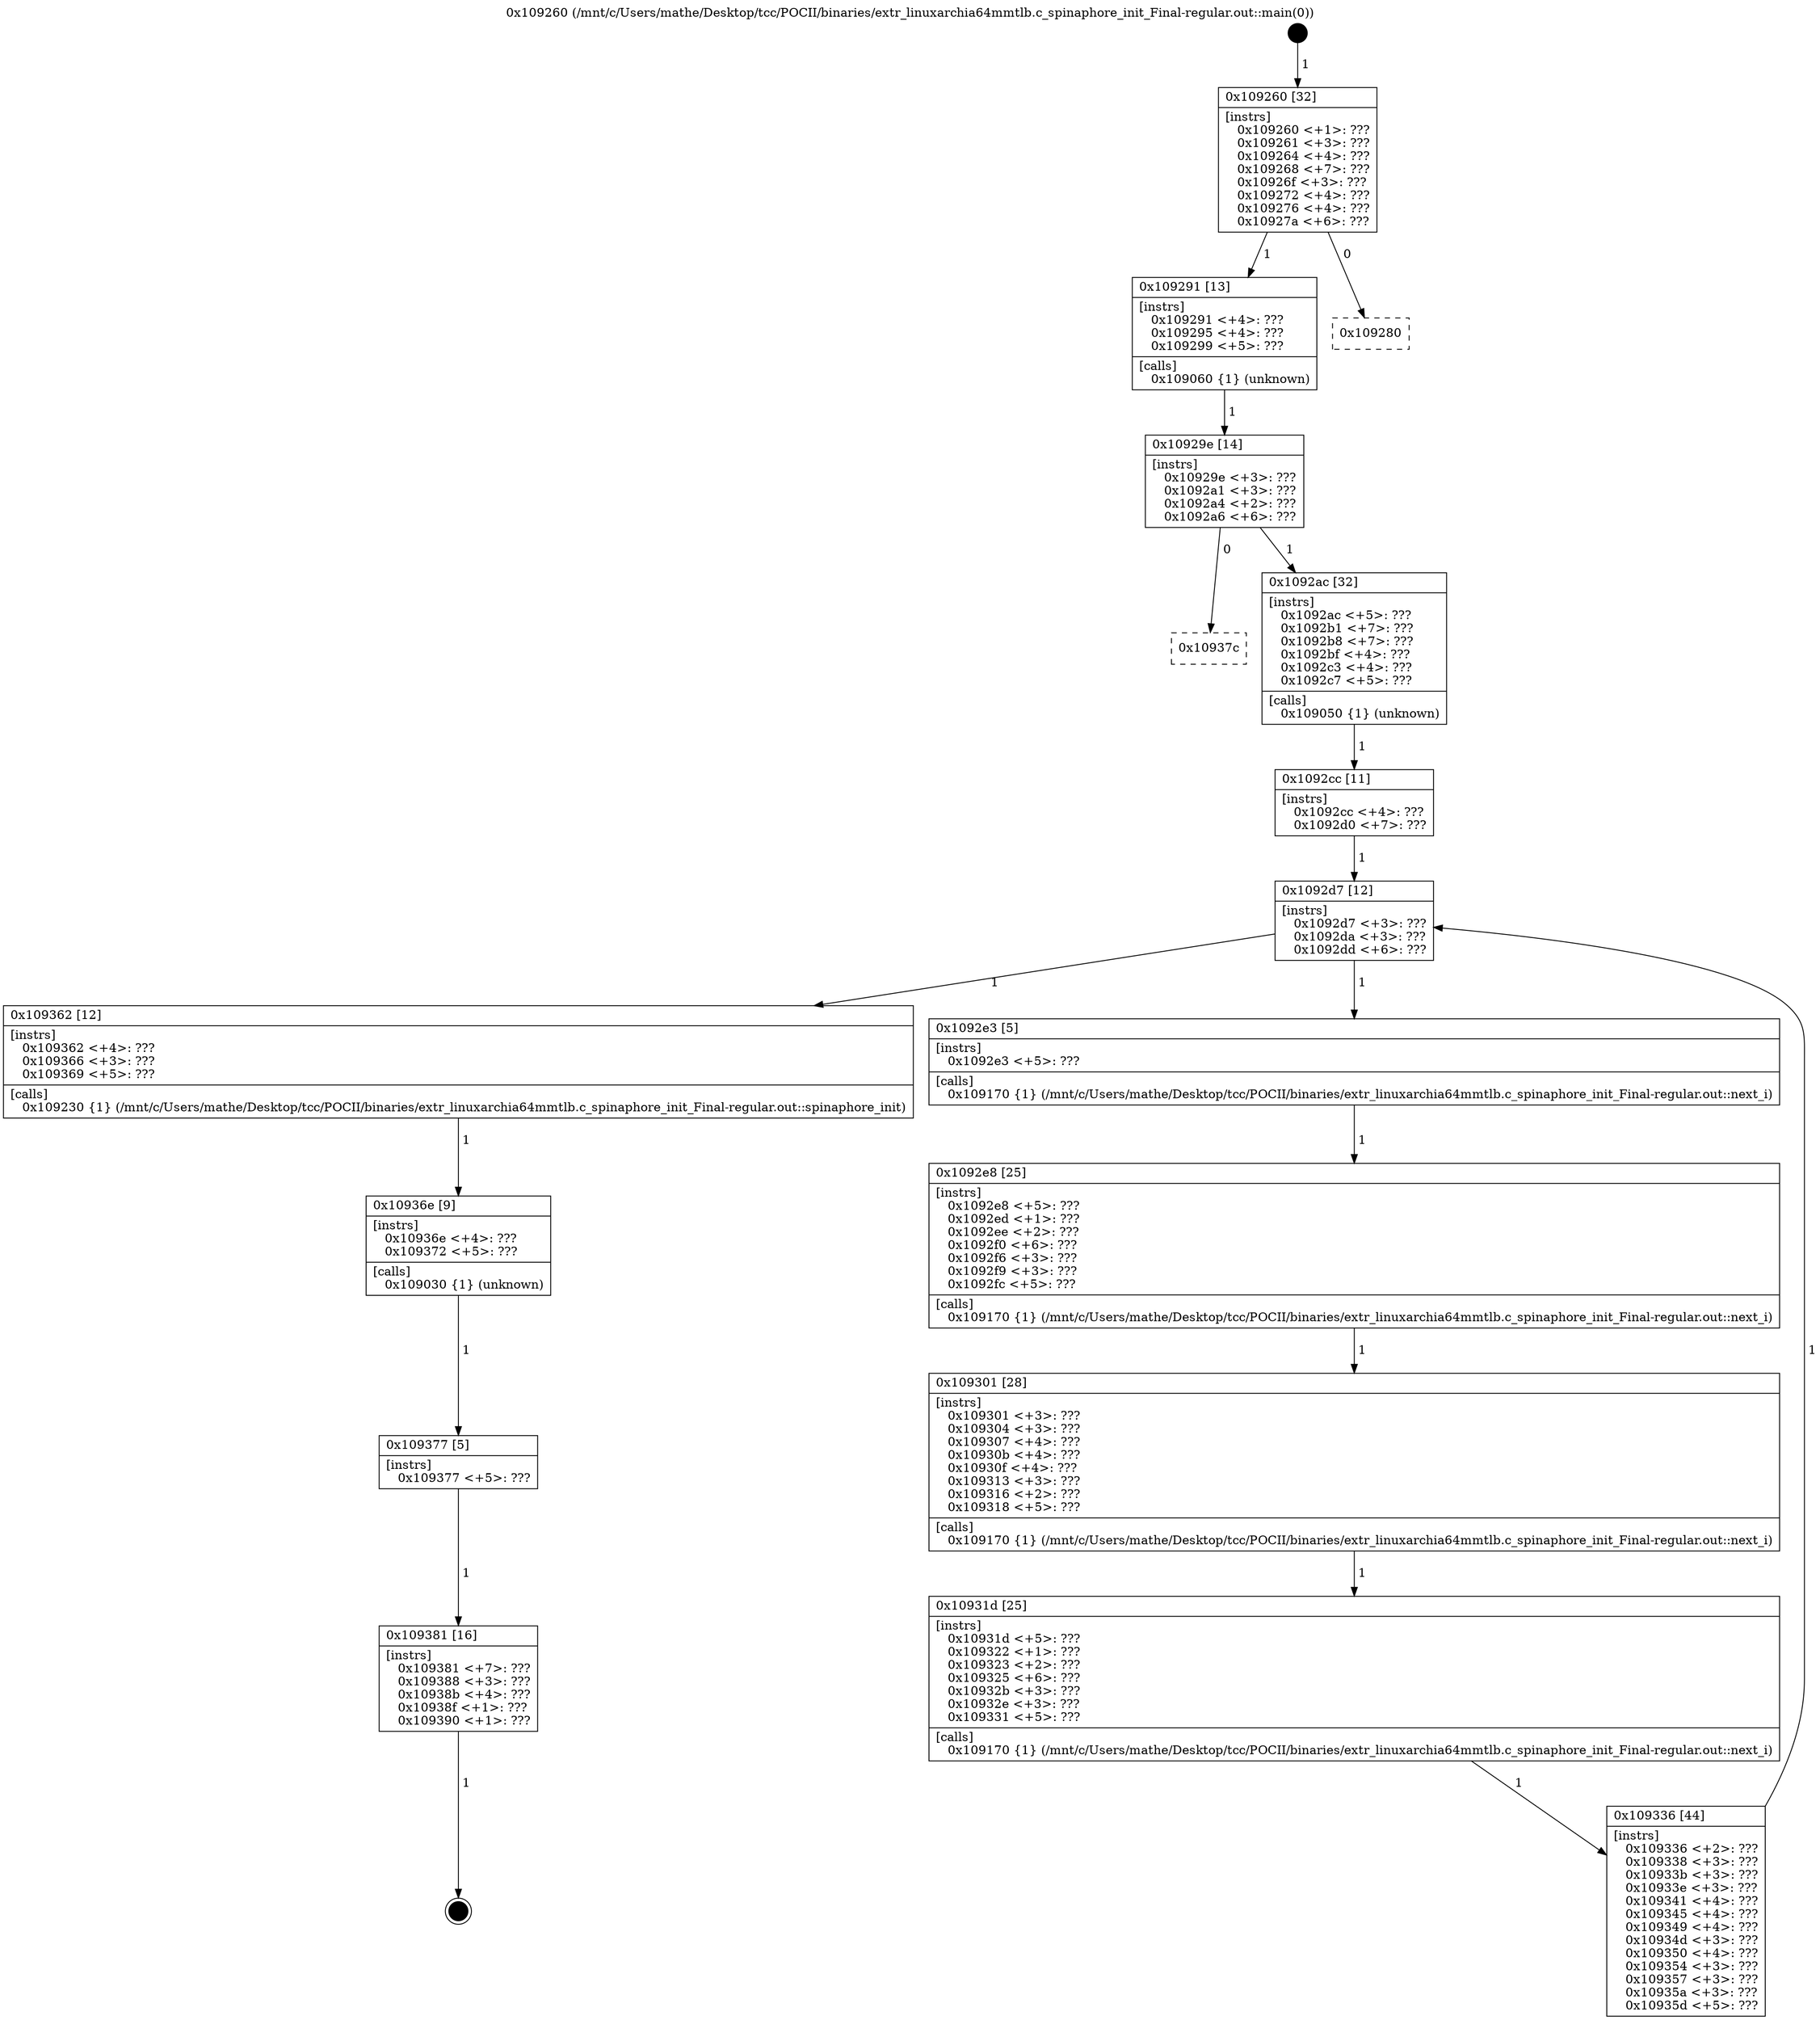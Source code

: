 digraph "0x109260" {
  label = "0x109260 (/mnt/c/Users/mathe/Desktop/tcc/POCII/binaries/extr_linuxarchia64mmtlb.c_spinaphore_init_Final-regular.out::main(0))"
  labelloc = "t"
  node[shape=record]

  Entry [label="",width=0.3,height=0.3,shape=circle,fillcolor=black,style=filled]
  "0x109260" [label="{
     0x109260 [32]\l
     | [instrs]\l
     &nbsp;&nbsp;0x109260 \<+1\>: ???\l
     &nbsp;&nbsp;0x109261 \<+3\>: ???\l
     &nbsp;&nbsp;0x109264 \<+4\>: ???\l
     &nbsp;&nbsp;0x109268 \<+7\>: ???\l
     &nbsp;&nbsp;0x10926f \<+3\>: ???\l
     &nbsp;&nbsp;0x109272 \<+4\>: ???\l
     &nbsp;&nbsp;0x109276 \<+4\>: ???\l
     &nbsp;&nbsp;0x10927a \<+6\>: ???\l
  }"]
  "0x109291" [label="{
     0x109291 [13]\l
     | [instrs]\l
     &nbsp;&nbsp;0x109291 \<+4\>: ???\l
     &nbsp;&nbsp;0x109295 \<+4\>: ???\l
     &nbsp;&nbsp;0x109299 \<+5\>: ???\l
     | [calls]\l
     &nbsp;&nbsp;0x109060 \{1\} (unknown)\l
  }"]
  "0x109280" [label="{
     0x109280\l
  }", style=dashed]
  "0x10929e" [label="{
     0x10929e [14]\l
     | [instrs]\l
     &nbsp;&nbsp;0x10929e \<+3\>: ???\l
     &nbsp;&nbsp;0x1092a1 \<+3\>: ???\l
     &nbsp;&nbsp;0x1092a4 \<+2\>: ???\l
     &nbsp;&nbsp;0x1092a6 \<+6\>: ???\l
  }"]
  "0x10937c" [label="{
     0x10937c\l
  }", style=dashed]
  "0x1092ac" [label="{
     0x1092ac [32]\l
     | [instrs]\l
     &nbsp;&nbsp;0x1092ac \<+5\>: ???\l
     &nbsp;&nbsp;0x1092b1 \<+7\>: ???\l
     &nbsp;&nbsp;0x1092b8 \<+7\>: ???\l
     &nbsp;&nbsp;0x1092bf \<+4\>: ???\l
     &nbsp;&nbsp;0x1092c3 \<+4\>: ???\l
     &nbsp;&nbsp;0x1092c7 \<+5\>: ???\l
     | [calls]\l
     &nbsp;&nbsp;0x109050 \{1\} (unknown)\l
  }"]
  Exit [label="",width=0.3,height=0.3,shape=circle,fillcolor=black,style=filled,peripheries=2]
  "0x1092d7" [label="{
     0x1092d7 [12]\l
     | [instrs]\l
     &nbsp;&nbsp;0x1092d7 \<+3\>: ???\l
     &nbsp;&nbsp;0x1092da \<+3\>: ???\l
     &nbsp;&nbsp;0x1092dd \<+6\>: ???\l
  }"]
  "0x109362" [label="{
     0x109362 [12]\l
     | [instrs]\l
     &nbsp;&nbsp;0x109362 \<+4\>: ???\l
     &nbsp;&nbsp;0x109366 \<+3\>: ???\l
     &nbsp;&nbsp;0x109369 \<+5\>: ???\l
     | [calls]\l
     &nbsp;&nbsp;0x109230 \{1\} (/mnt/c/Users/mathe/Desktop/tcc/POCII/binaries/extr_linuxarchia64mmtlb.c_spinaphore_init_Final-regular.out::spinaphore_init)\l
  }"]
  "0x1092e3" [label="{
     0x1092e3 [5]\l
     | [instrs]\l
     &nbsp;&nbsp;0x1092e3 \<+5\>: ???\l
     | [calls]\l
     &nbsp;&nbsp;0x109170 \{1\} (/mnt/c/Users/mathe/Desktop/tcc/POCII/binaries/extr_linuxarchia64mmtlb.c_spinaphore_init_Final-regular.out::next_i)\l
  }"]
  "0x1092e8" [label="{
     0x1092e8 [25]\l
     | [instrs]\l
     &nbsp;&nbsp;0x1092e8 \<+5\>: ???\l
     &nbsp;&nbsp;0x1092ed \<+1\>: ???\l
     &nbsp;&nbsp;0x1092ee \<+2\>: ???\l
     &nbsp;&nbsp;0x1092f0 \<+6\>: ???\l
     &nbsp;&nbsp;0x1092f6 \<+3\>: ???\l
     &nbsp;&nbsp;0x1092f9 \<+3\>: ???\l
     &nbsp;&nbsp;0x1092fc \<+5\>: ???\l
     | [calls]\l
     &nbsp;&nbsp;0x109170 \{1\} (/mnt/c/Users/mathe/Desktop/tcc/POCII/binaries/extr_linuxarchia64mmtlb.c_spinaphore_init_Final-regular.out::next_i)\l
  }"]
  "0x109301" [label="{
     0x109301 [28]\l
     | [instrs]\l
     &nbsp;&nbsp;0x109301 \<+3\>: ???\l
     &nbsp;&nbsp;0x109304 \<+3\>: ???\l
     &nbsp;&nbsp;0x109307 \<+4\>: ???\l
     &nbsp;&nbsp;0x10930b \<+4\>: ???\l
     &nbsp;&nbsp;0x10930f \<+4\>: ???\l
     &nbsp;&nbsp;0x109313 \<+3\>: ???\l
     &nbsp;&nbsp;0x109316 \<+2\>: ???\l
     &nbsp;&nbsp;0x109318 \<+5\>: ???\l
     | [calls]\l
     &nbsp;&nbsp;0x109170 \{1\} (/mnt/c/Users/mathe/Desktop/tcc/POCII/binaries/extr_linuxarchia64mmtlb.c_spinaphore_init_Final-regular.out::next_i)\l
  }"]
  "0x10931d" [label="{
     0x10931d [25]\l
     | [instrs]\l
     &nbsp;&nbsp;0x10931d \<+5\>: ???\l
     &nbsp;&nbsp;0x109322 \<+1\>: ???\l
     &nbsp;&nbsp;0x109323 \<+2\>: ???\l
     &nbsp;&nbsp;0x109325 \<+6\>: ???\l
     &nbsp;&nbsp;0x10932b \<+3\>: ???\l
     &nbsp;&nbsp;0x10932e \<+3\>: ???\l
     &nbsp;&nbsp;0x109331 \<+5\>: ???\l
     | [calls]\l
     &nbsp;&nbsp;0x109170 \{1\} (/mnt/c/Users/mathe/Desktop/tcc/POCII/binaries/extr_linuxarchia64mmtlb.c_spinaphore_init_Final-regular.out::next_i)\l
  }"]
  "0x109336" [label="{
     0x109336 [44]\l
     | [instrs]\l
     &nbsp;&nbsp;0x109336 \<+2\>: ???\l
     &nbsp;&nbsp;0x109338 \<+3\>: ???\l
     &nbsp;&nbsp;0x10933b \<+3\>: ???\l
     &nbsp;&nbsp;0x10933e \<+3\>: ???\l
     &nbsp;&nbsp;0x109341 \<+4\>: ???\l
     &nbsp;&nbsp;0x109345 \<+4\>: ???\l
     &nbsp;&nbsp;0x109349 \<+4\>: ???\l
     &nbsp;&nbsp;0x10934d \<+3\>: ???\l
     &nbsp;&nbsp;0x109350 \<+4\>: ???\l
     &nbsp;&nbsp;0x109354 \<+3\>: ???\l
     &nbsp;&nbsp;0x109357 \<+3\>: ???\l
     &nbsp;&nbsp;0x10935a \<+3\>: ???\l
     &nbsp;&nbsp;0x10935d \<+5\>: ???\l
  }"]
  "0x1092cc" [label="{
     0x1092cc [11]\l
     | [instrs]\l
     &nbsp;&nbsp;0x1092cc \<+4\>: ???\l
     &nbsp;&nbsp;0x1092d0 \<+7\>: ???\l
  }"]
  "0x10936e" [label="{
     0x10936e [9]\l
     | [instrs]\l
     &nbsp;&nbsp;0x10936e \<+4\>: ???\l
     &nbsp;&nbsp;0x109372 \<+5\>: ???\l
     | [calls]\l
     &nbsp;&nbsp;0x109030 \{1\} (unknown)\l
  }"]
  "0x109377" [label="{
     0x109377 [5]\l
     | [instrs]\l
     &nbsp;&nbsp;0x109377 \<+5\>: ???\l
  }"]
  "0x109381" [label="{
     0x109381 [16]\l
     | [instrs]\l
     &nbsp;&nbsp;0x109381 \<+7\>: ???\l
     &nbsp;&nbsp;0x109388 \<+3\>: ???\l
     &nbsp;&nbsp;0x10938b \<+4\>: ???\l
     &nbsp;&nbsp;0x10938f \<+1\>: ???\l
     &nbsp;&nbsp;0x109390 \<+1\>: ???\l
  }"]
  Entry -> "0x109260" [label=" 1"]
  "0x109260" -> "0x109291" [label=" 1"]
  "0x109260" -> "0x109280" [label=" 0"]
  "0x109291" -> "0x10929e" [label=" 1"]
  "0x10929e" -> "0x10937c" [label=" 0"]
  "0x10929e" -> "0x1092ac" [label=" 1"]
  "0x109381" -> Exit [label=" 1"]
  "0x1092ac" -> "0x1092cc" [label=" 1"]
  "0x1092d7" -> "0x109362" [label=" 1"]
  "0x1092d7" -> "0x1092e3" [label=" 1"]
  "0x1092e3" -> "0x1092e8" [label=" 1"]
  "0x1092e8" -> "0x109301" [label=" 1"]
  "0x109301" -> "0x10931d" [label=" 1"]
  "0x10931d" -> "0x109336" [label=" 1"]
  "0x1092cc" -> "0x1092d7" [label=" 1"]
  "0x109336" -> "0x1092d7" [label=" 1"]
  "0x109362" -> "0x10936e" [label=" 1"]
  "0x10936e" -> "0x109377" [label=" 1"]
  "0x109377" -> "0x109381" [label=" 1"]
}

